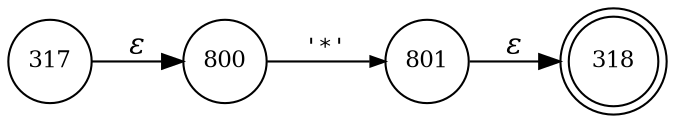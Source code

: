 digraph ATN {
rankdir=LR;
s318[fontsize=11, label="318", shape=doublecircle, fixedsize=true, width=.6];
s800[fontsize=11,label="800", shape=circle, fixedsize=true, width=.55, peripheries=1];
s801[fontsize=11,label="801", shape=circle, fixedsize=true, width=.55, peripheries=1];
s317[fontsize=11,label="317", shape=circle, fixedsize=true, width=.55, peripheries=1];
s317 -> s800 [fontname="Times-Italic", label="&epsilon;"];
s800 -> s801 [fontsize=11, fontname="Courier", arrowsize=.7, label = "'*'", arrowhead = normal];
s801 -> s318 [fontname="Times-Italic", label="&epsilon;"];
}